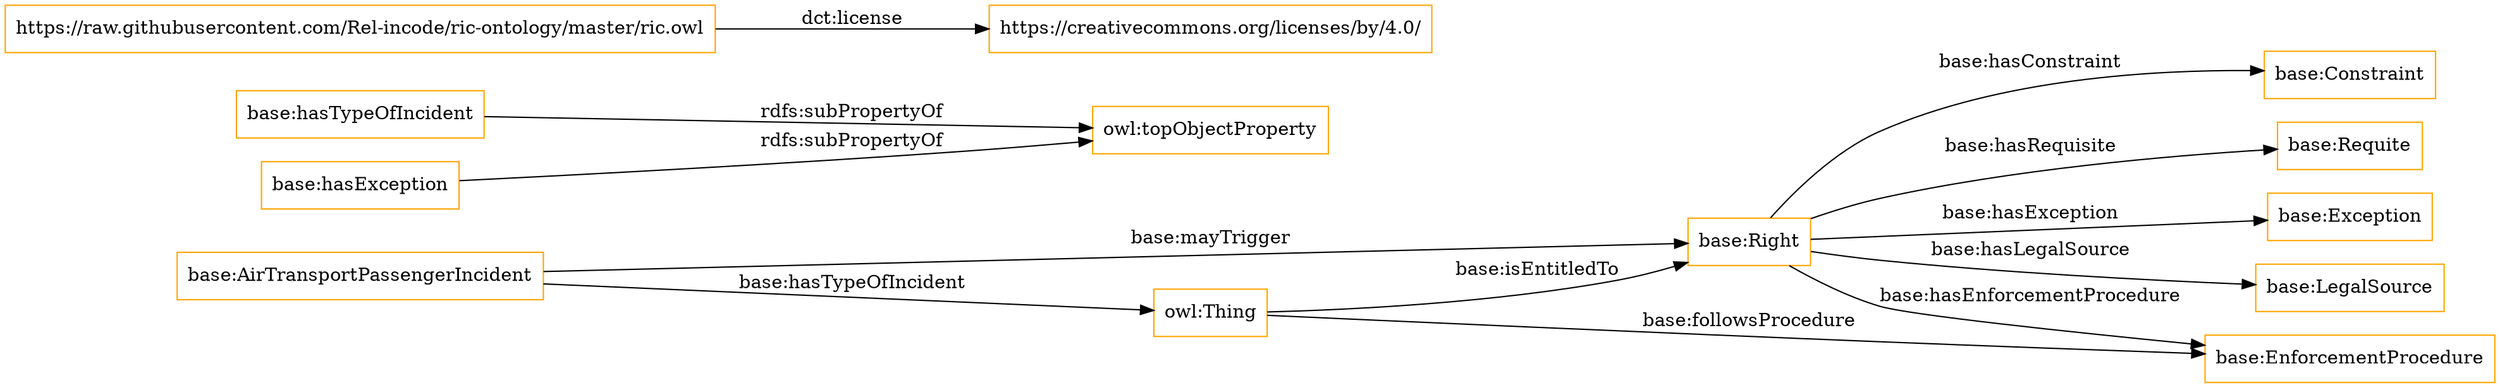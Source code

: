 digraph ar2dtool_diagram { 
rankdir=LR;
size="1501"
node [shape = rectangle, color="orange"]; "base:Right" "base:Exception" "base:LegalSource" "base:EnforcementProcedure" "base:Constraint" "base:Requite" "base:AirTransportPassengerIncident" ; /*classes style*/
	"base:hasTypeOfIncident" -> "owl:topObjectProperty" [ label = "rdfs:subPropertyOf" ];
	"https://raw.githubusercontent.com/Rel-incode/ric-ontology/master/ric.owl" -> "https://creativecommons.org/licenses/by/4.0/" [ label = "dct:license" ];
	"base:hasException" -> "owl:topObjectProperty" [ label = "rdfs:subPropertyOf" ];
	"owl:Thing" -> "base:EnforcementProcedure" [ label = "base:followsProcedure" ];
	"base:Right" -> "base:Requite" [ label = "base:hasRequisite" ];
	"owl:Thing" -> "base:Right" [ label = "base:isEntitledTo" ];
	"base:AirTransportPassengerIncident" -> "owl:Thing" [ label = "base:hasTypeOfIncident" ];
	"base:Right" -> "base:LegalSource" [ label = "base:hasLegalSource" ];
	"base:Right" -> "base:Constraint" [ label = "base:hasConstraint" ];
	"base:Right" -> "base:Exception" [ label = "base:hasException" ];
	"base:AirTransportPassengerIncident" -> "base:Right" [ label = "base:mayTrigger" ];
	"base:Right" -> "base:EnforcementProcedure" [ label = "base:hasEnforcementProcedure" ];

}
